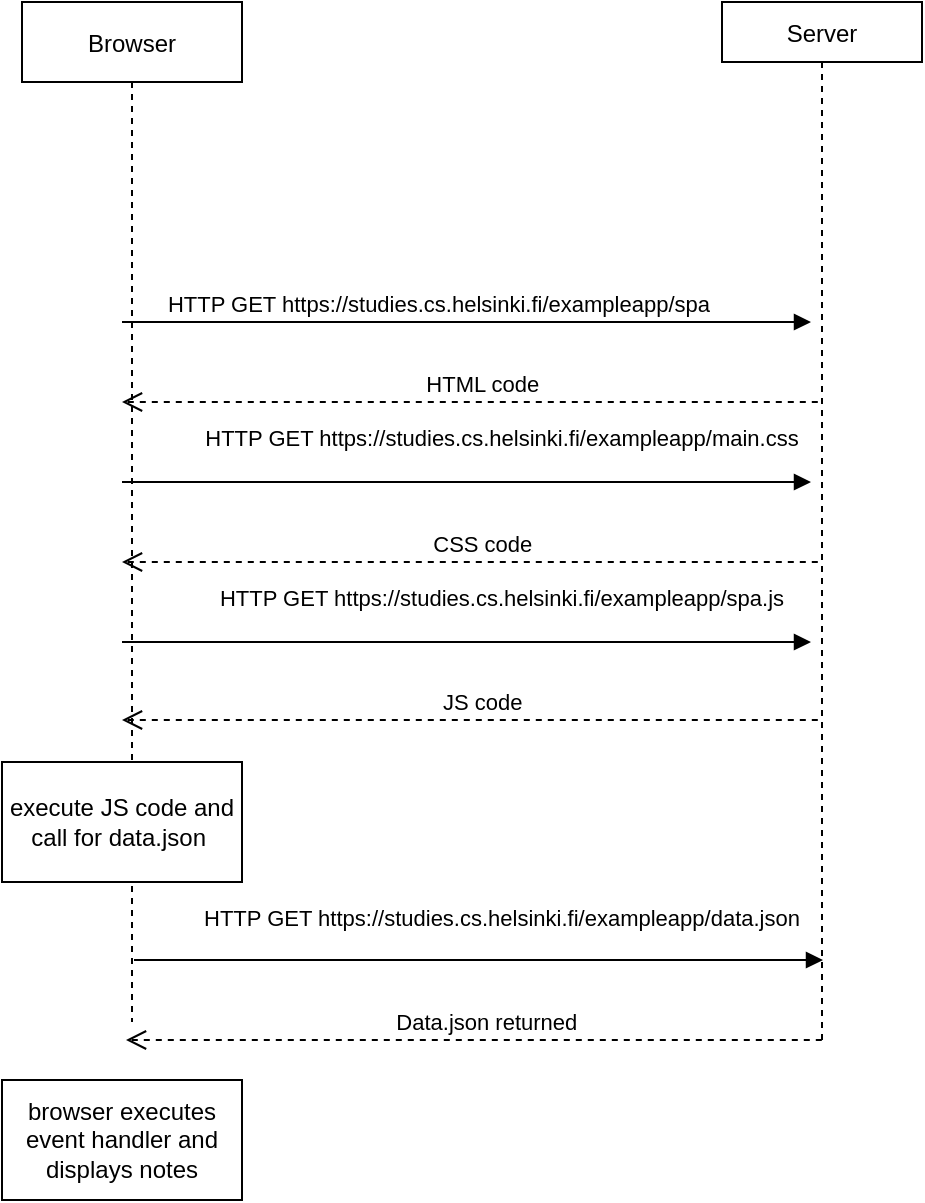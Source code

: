 <mxfile version="20.2.3" type="device"><diagram id="kgpKYQtTHZ0yAKxKKP6v" name="Page-1"><mxGraphModel dx="1038" dy="539" grid="1" gridSize="10" guides="1" tooltips="1" connect="1" arrows="1" fold="1" page="1" pageScale="1" pageWidth="850" pageHeight="1100" math="0" shadow="0"><root><mxCell id="0"/><mxCell id="1" parent="0"/><mxCell id="3nuBFxr9cyL0pnOWT2aG-1" value="Browser" style="shape=umlLifeline;perimeter=lifelinePerimeter;container=1;collapsible=0;recursiveResize=0;rounded=0;shadow=0;strokeWidth=1;" parent="1" vertex="1"><mxGeometry x="120" y="80" width="110" height="510" as="geometry"/></mxCell><mxCell id="bnnEw4q1IcfHnku548X5-12" value="execute JS code and call for data.json&amp;nbsp;" style="rounded=0;whiteSpace=wrap;html=1;fontColor=#000000;" parent="3nuBFxr9cyL0pnOWT2aG-1" vertex="1"><mxGeometry x="-10" y="380" width="120" height="60" as="geometry"/></mxCell><mxCell id="3nuBFxr9cyL0pnOWT2aG-5" value="Server" style="shape=umlLifeline;perimeter=lifelinePerimeter;container=1;collapsible=0;recursiveResize=0;rounded=0;shadow=0;strokeWidth=1;size=30;" parent="1" vertex="1"><mxGeometry x="470" y="80" width="100" height="520" as="geometry"/></mxCell><mxCell id="bnnEw4q1IcfHnku548X5-2" value="HTTP GET https://studies.cs.helsinki.fi/exampleapp/spa " style="verticalAlign=bottom;endArrow=block;shadow=0;strokeWidth=1;fontColor=#000000;" parent="1" edge="1"><mxGeometry x="-0.071" relative="1" as="geometry"><mxPoint x="170" y="240.0" as="sourcePoint"/><mxPoint x="514.5" y="240" as="targetPoint"/><Array as="points"><mxPoint x="305" y="240"/></Array><mxPoint as="offset"/></mxGeometry></mxCell><mxCell id="bnnEw4q1IcfHnku548X5-3" value="HTML code" style="verticalAlign=bottom;endArrow=open;dashed=1;endSize=8;shadow=0;strokeWidth=1;entryX=0.516;entryY=0.405;entryDx=0;entryDy=0;entryPerimeter=0;" parent="1" edge="1"><mxGeometry x="-0.031" relative="1" as="geometry"><mxPoint x="170.0" y="280" as="targetPoint"/><mxPoint x="517.9" y="280" as="sourcePoint"/><mxPoint x="1" as="offset"/></mxGeometry></mxCell><mxCell id="bnnEw4q1IcfHnku548X5-4" value="HTTP GET https://studies.cs.helsinki.fi/exampleapp/main.css&#10; " style="verticalAlign=bottom;endArrow=block;shadow=0;strokeWidth=1;fontColor=#000000;" parent="1" edge="1"><mxGeometry x="0.103" relative="1" as="geometry"><mxPoint x="170" y="320.0" as="sourcePoint"/><mxPoint x="514.5" y="320" as="targetPoint"/><Array as="points"><mxPoint x="305" y="320"/></Array><mxPoint as="offset"/></mxGeometry></mxCell><mxCell id="bnnEw4q1IcfHnku548X5-8" value="CSS code" style="verticalAlign=bottom;endArrow=open;dashed=1;endSize=8;shadow=0;strokeWidth=1;entryX=0.516;entryY=0.405;entryDx=0;entryDy=0;entryPerimeter=0;" parent="1" edge="1"><mxGeometry x="-0.031" relative="1" as="geometry"><mxPoint x="170" y="360" as="targetPoint"/><mxPoint x="517.9" y="360" as="sourcePoint"/><mxPoint x="1" as="offset"/></mxGeometry></mxCell><mxCell id="bnnEw4q1IcfHnku548X5-9" value="HTTP GET https://studies.cs.helsinki.fi/exampleapp/spa.js&#10; " style="verticalAlign=bottom;endArrow=block;shadow=0;strokeWidth=1;fontColor=#000000;" parent="1" edge="1"><mxGeometry x="0.103" relative="1" as="geometry"><mxPoint x="170" y="400.0" as="sourcePoint"/><mxPoint x="514.5" y="400" as="targetPoint"/><Array as="points"><mxPoint x="305" y="400"/></Array><mxPoint as="offset"/></mxGeometry></mxCell><mxCell id="bnnEw4q1IcfHnku548X5-10" value="JS code" style="verticalAlign=bottom;endArrow=open;dashed=1;endSize=8;shadow=0;strokeWidth=1;entryX=0.516;entryY=0.405;entryDx=0;entryDy=0;entryPerimeter=0;" parent="1" edge="1"><mxGeometry x="-0.031" relative="1" as="geometry"><mxPoint x="170" y="439" as="targetPoint"/><mxPoint x="517.9" y="439" as="sourcePoint"/><mxPoint x="1" as="offset"/></mxGeometry></mxCell><mxCell id="OUpgQ9XeyK39_yliJfUL-1" value="HTTP GET https://studies.cs.helsinki.fi/exampleapp/data.json&#10; " style="verticalAlign=bottom;endArrow=block;shadow=0;strokeWidth=1;fontColor=#000000;" parent="1" edge="1"><mxGeometry x="0.068" y="-1" relative="1" as="geometry"><mxPoint x="176" y="559.0" as="sourcePoint"/><mxPoint x="520.5" y="559" as="targetPoint"/><Array as="points"><mxPoint x="311" y="559"/></Array><mxPoint as="offset"/></mxGeometry></mxCell><mxCell id="OUpgQ9XeyK39_yliJfUL-2" value="Data.json returned" style="verticalAlign=bottom;endArrow=open;dashed=1;endSize=8;shadow=0;strokeWidth=1;entryX=0.516;entryY=0.405;entryDx=0;entryDy=0;entryPerimeter=0;" parent="1" edge="1"><mxGeometry x="-0.031" relative="1" as="geometry"><mxPoint x="172" y="599" as="targetPoint"/><mxPoint x="519.9" y="599" as="sourcePoint"/><mxPoint x="1" as="offset"/></mxGeometry></mxCell><mxCell id="OUpgQ9XeyK39_yliJfUL-3" value="browser executes event handler and displays notes" style="rounded=0;whiteSpace=wrap;html=1;fontColor=#000000;" parent="1" vertex="1"><mxGeometry x="110" y="619" width="120" height="60" as="geometry"/></mxCell></root></mxGraphModel></diagram></mxfile>